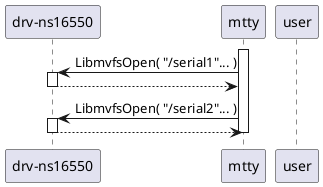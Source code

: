 @startuml

participant drv as "drv-ns16550"
participant mtty
participant user

activate mtty

drv <- mtty: LibmvfsOpen( "/serial1"... )
activate drv

drv --> mtty:
deactivate drv

drv <- mtty: LibmvfsOpen( "/serial2"... )
activate drv

drv --> mtty:
deactivate drv

deactivate mtty

@enduml
